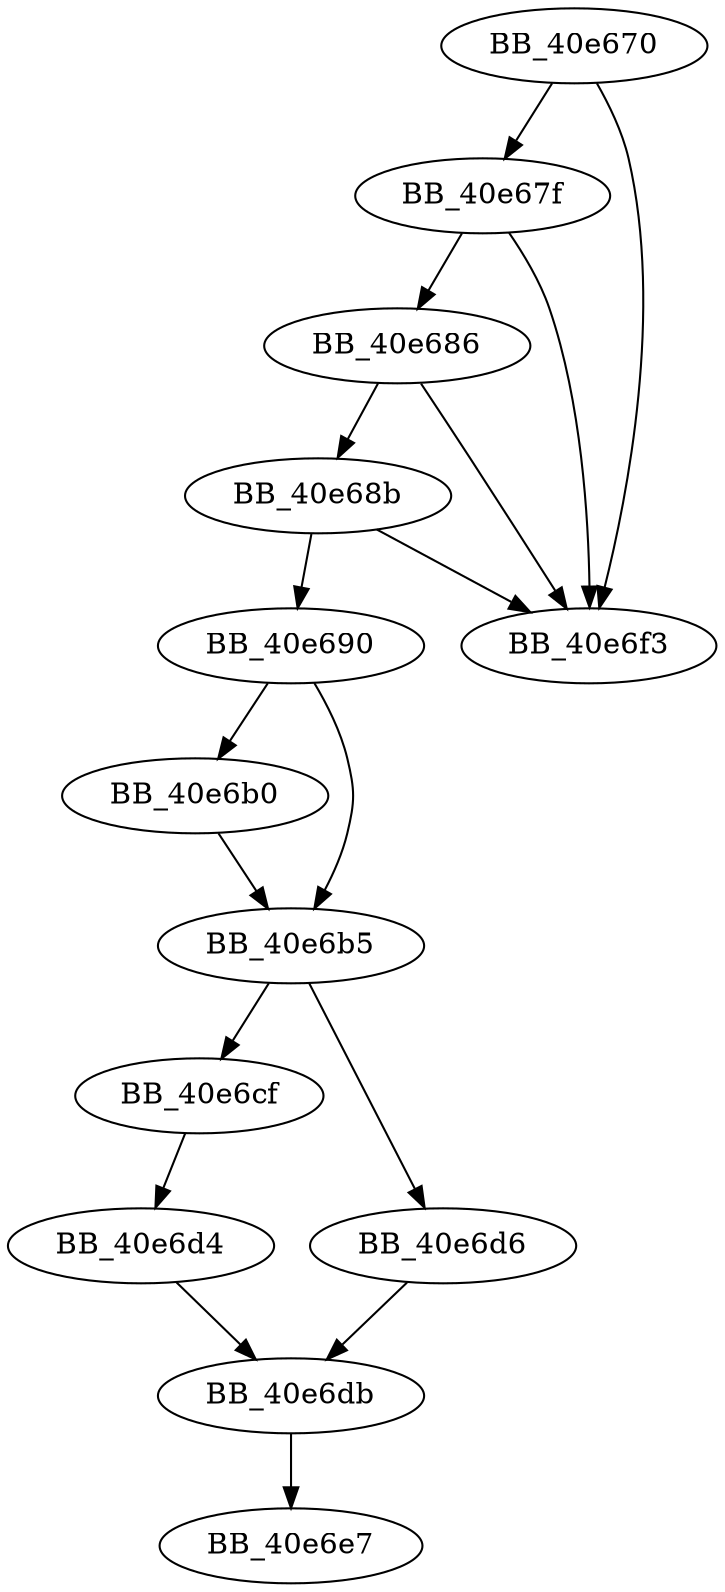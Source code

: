 DiGraph sub_40E670{
BB_40e670->BB_40e67f
BB_40e670->BB_40e6f3
BB_40e67f->BB_40e686
BB_40e67f->BB_40e6f3
BB_40e686->BB_40e68b
BB_40e686->BB_40e6f3
BB_40e68b->BB_40e690
BB_40e68b->BB_40e6f3
BB_40e690->BB_40e6b0
BB_40e690->BB_40e6b5
BB_40e6b0->BB_40e6b5
BB_40e6b5->BB_40e6cf
BB_40e6b5->BB_40e6d6
BB_40e6cf->BB_40e6d4
BB_40e6d4->BB_40e6db
BB_40e6d6->BB_40e6db
BB_40e6db->BB_40e6e7
}
